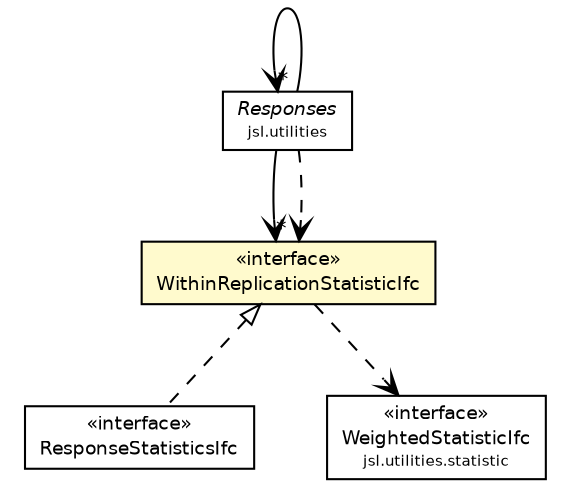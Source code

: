 #!/usr/local/bin/dot
#
# Class diagram 
# Generated by UMLGraph version 5.4 (http://www.umlgraph.org/)
#

digraph G {
	edge [fontname="Helvetica",fontsize=10,labelfontname="Helvetica",labelfontsize=10];
	node [fontname="Helvetica",fontsize=10,shape=plaintext];
	nodesep=0.25;
	ranksep=0.5;
	// jsl.modeling.elements.variable.WithinReplicationStatisticIfc
	c215760 [label=<<table title="jsl.modeling.elements.variable.WithinReplicationStatisticIfc" border="0" cellborder="1" cellspacing="0" cellpadding="2" port="p" bgcolor="lemonChiffon" href="./WithinReplicationStatisticIfc.html">
		<tr><td><table border="0" cellspacing="0" cellpadding="1">
<tr><td align="center" balign="center"> &#171;interface&#187; </td></tr>
<tr><td align="center" balign="center"> WithinReplicationStatisticIfc </td></tr>
		</table></td></tr>
		</table>>, URL="./WithinReplicationStatisticIfc.html", fontname="Helvetica", fontcolor="black", fontsize=9.0];
	// jsl.modeling.elements.variable.ResponseStatisticsIfc
	c215769 [label=<<table title="jsl.modeling.elements.variable.ResponseStatisticsIfc" border="0" cellborder="1" cellspacing="0" cellpadding="2" port="p" href="./ResponseStatisticsIfc.html">
		<tr><td><table border="0" cellspacing="0" cellpadding="1">
<tr><td align="center" balign="center"> &#171;interface&#187; </td></tr>
<tr><td align="center" balign="center"> ResponseStatisticsIfc </td></tr>
		</table></td></tr>
		</table>>, URL="./ResponseStatisticsIfc.html", fontname="Helvetica", fontcolor="black", fontsize=9.0];
	// jsl.utilities.Responses
	c215834 [label=<<table title="jsl.utilities.Responses" border="0" cellborder="1" cellspacing="0" cellpadding="2" port="p" href="../../../utilities/Responses.html">
		<tr><td><table border="0" cellspacing="0" cellpadding="1">
<tr><td align="center" balign="center"><font face="Helvetica-Oblique"> Responses </font></td></tr>
<tr><td align="center" balign="center"><font point-size="7.0"> jsl.utilities </font></td></tr>
		</table></td></tr>
		</table>>, URL="../../../utilities/Responses.html", fontname="Helvetica", fontcolor="black", fontsize=9.0];
	// jsl.utilities.statistic.WeightedStatisticIfc
	c215962 [label=<<table title="jsl.utilities.statistic.WeightedStatisticIfc" border="0" cellborder="1" cellspacing="0" cellpadding="2" port="p" href="../../../utilities/statistic/WeightedStatisticIfc.html">
		<tr><td><table border="0" cellspacing="0" cellpadding="1">
<tr><td align="center" balign="center"> &#171;interface&#187; </td></tr>
<tr><td align="center" balign="center"> WeightedStatisticIfc </td></tr>
<tr><td align="center" balign="center"><font point-size="7.0"> jsl.utilities.statistic </font></td></tr>
		</table></td></tr>
		</table>>, URL="../../../utilities/statistic/WeightedStatisticIfc.html", fontname="Helvetica", fontcolor="black", fontsize=9.0];
	//jsl.modeling.elements.variable.ResponseStatisticsIfc implements jsl.modeling.elements.variable.WithinReplicationStatisticIfc
	c215760:p -> c215769:p [dir=back,arrowtail=empty,style=dashed];
	// jsl.utilities.Responses NAVASSOC jsl.modeling.elements.variable.WithinReplicationStatisticIfc
	c215834:p -> c215760:p [taillabel="", label="", headlabel="*", fontname="Helvetica", fontcolor="black", fontsize=10.0, color="black", arrowhead=open];
	// jsl.utilities.Responses NAVASSOC jsl.utilities.Responses
	c215834:p -> c215834:p [taillabel="", label="", headlabel="*", fontname="Helvetica", fontcolor="black", fontsize=10.0, color="black", arrowhead=open];
	// jsl.modeling.elements.variable.WithinReplicationStatisticIfc DEPEND jsl.utilities.statistic.WeightedStatisticIfc
	c215760:p -> c215962:p [taillabel="", label="", headlabel="", fontname="Helvetica", fontcolor="black", fontsize=10.0, color="black", arrowhead=open, style=dashed];
	// jsl.utilities.Responses DEPEND jsl.modeling.elements.variable.WithinReplicationStatisticIfc
	c215834:p -> c215760:p [taillabel="", label="", headlabel="", fontname="Helvetica", fontcolor="black", fontsize=10.0, color="black", arrowhead=open, style=dashed];
}

